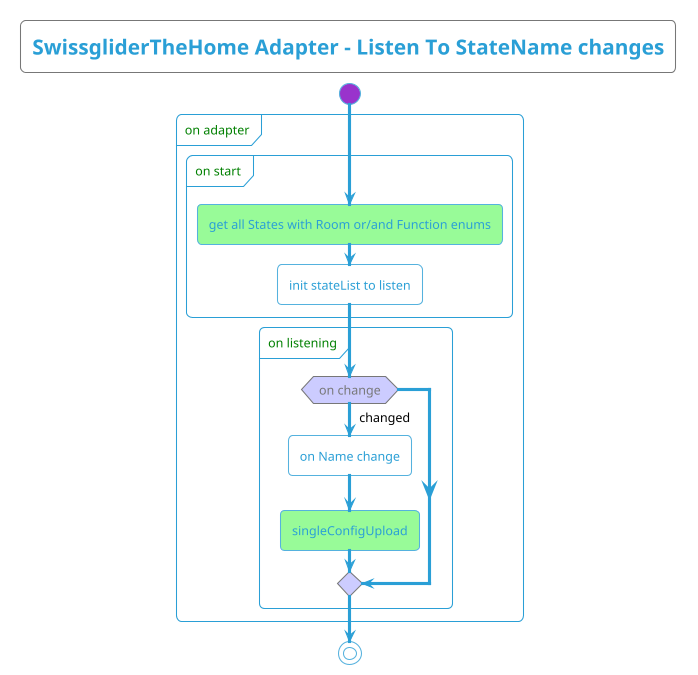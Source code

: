 @startuml
!theme cyborg-outline

<style>
    diamond {
        BackgroundColor #ccf
    }
    partition {
        FontColor green
        RoundCorner 10
    }
  arrow {
    FontColor black
    FontName arial
  }
</style>

title
    SwissgliderTheHome Adapter - Listen To StateName changes
end title

start

partition "on adapter" {
    partition "on start" {
        #palegreen:get all States with Room or/and Function enums;
        :init stateList to listen;
    }
    partition "on listening" {
        if (on change) then (changed)
            :on Name change;
            #palegreen:singleConfigUpload;
        endif
    }
}
stop

@enduml